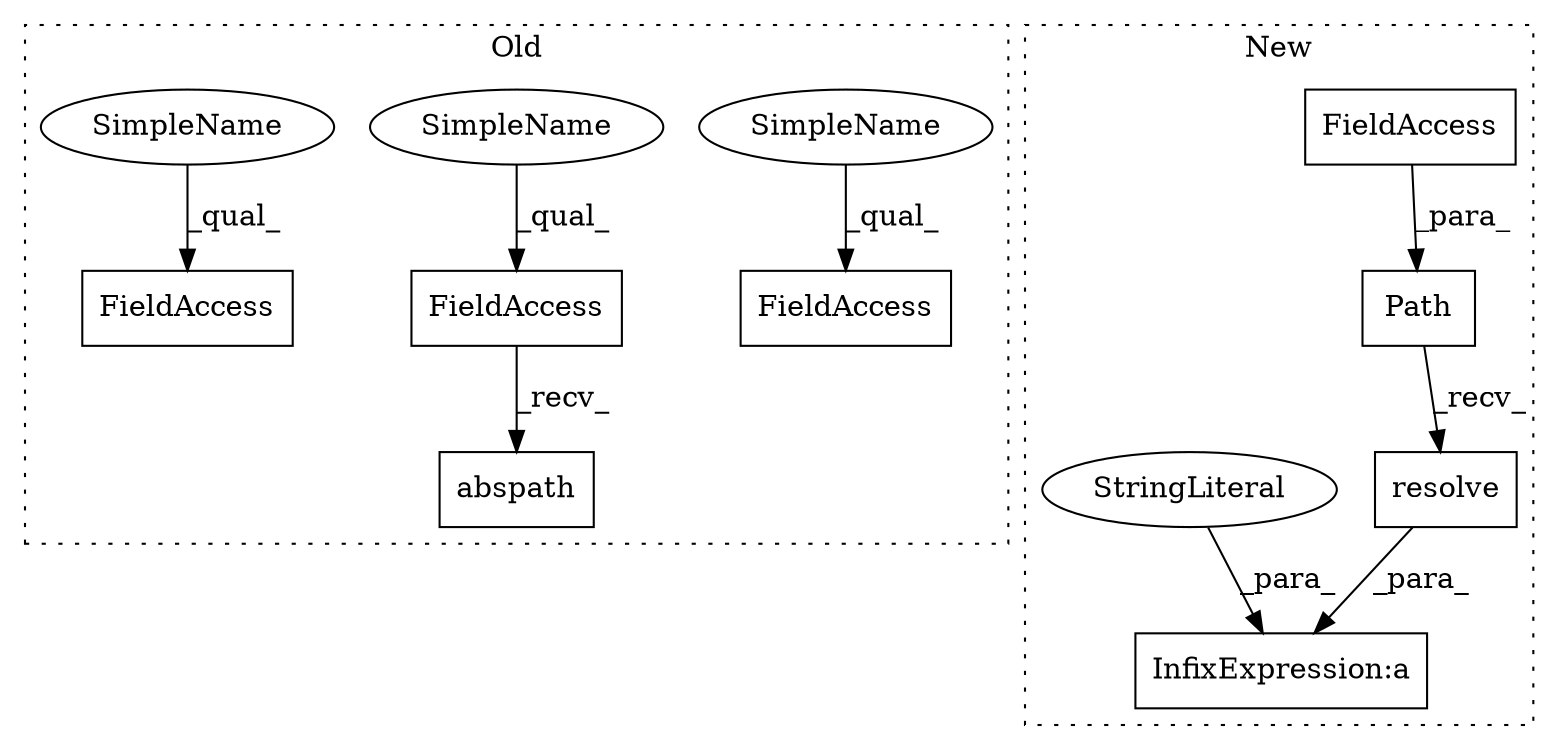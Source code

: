 digraph G {
subgraph cluster0 {
1 [label="abspath" a="32" s="555,571" l="8,1" shape="box"];
4 [label="FieldAccess" a="22" s="547" l="7" shape="box"];
8 [label="FieldAccess" a="22" s="531" l="7" shape="box"];
9 [label="FieldAccess" a="22" s="518" l="7" shape="box"];
10 [label="SimpleName" a="42" s="518" l="2" shape="ellipse"];
11 [label="SimpleName" a="42" s="547" l="2" shape="ellipse"];
12 [label="SimpleName" a="42" s="531" l="2" shape="ellipse"];
label = "Old";
style="dotted";
}
subgraph cluster1 {
2 [label="resolve" a="32" s="531" l="9" shape="box"];
3 [label="Path" a="32" s="516,529" l="5,1" shape="box"];
5 [label="FieldAccess" a="22" s="521" l="8" shape="box"];
6 [label="InfixExpression:a" a="27" s="557" l="3" shape="box"];
7 [label="StringLiteral" a="45" s="560" l="15" shape="ellipse"];
label = "New";
style="dotted";
}
2 -> 6 [label="_para_"];
3 -> 2 [label="_recv_"];
4 -> 1 [label="_recv_"];
5 -> 3 [label="_para_"];
7 -> 6 [label="_para_"];
10 -> 9 [label="_qual_"];
11 -> 4 [label="_qual_"];
12 -> 8 [label="_qual_"];
}